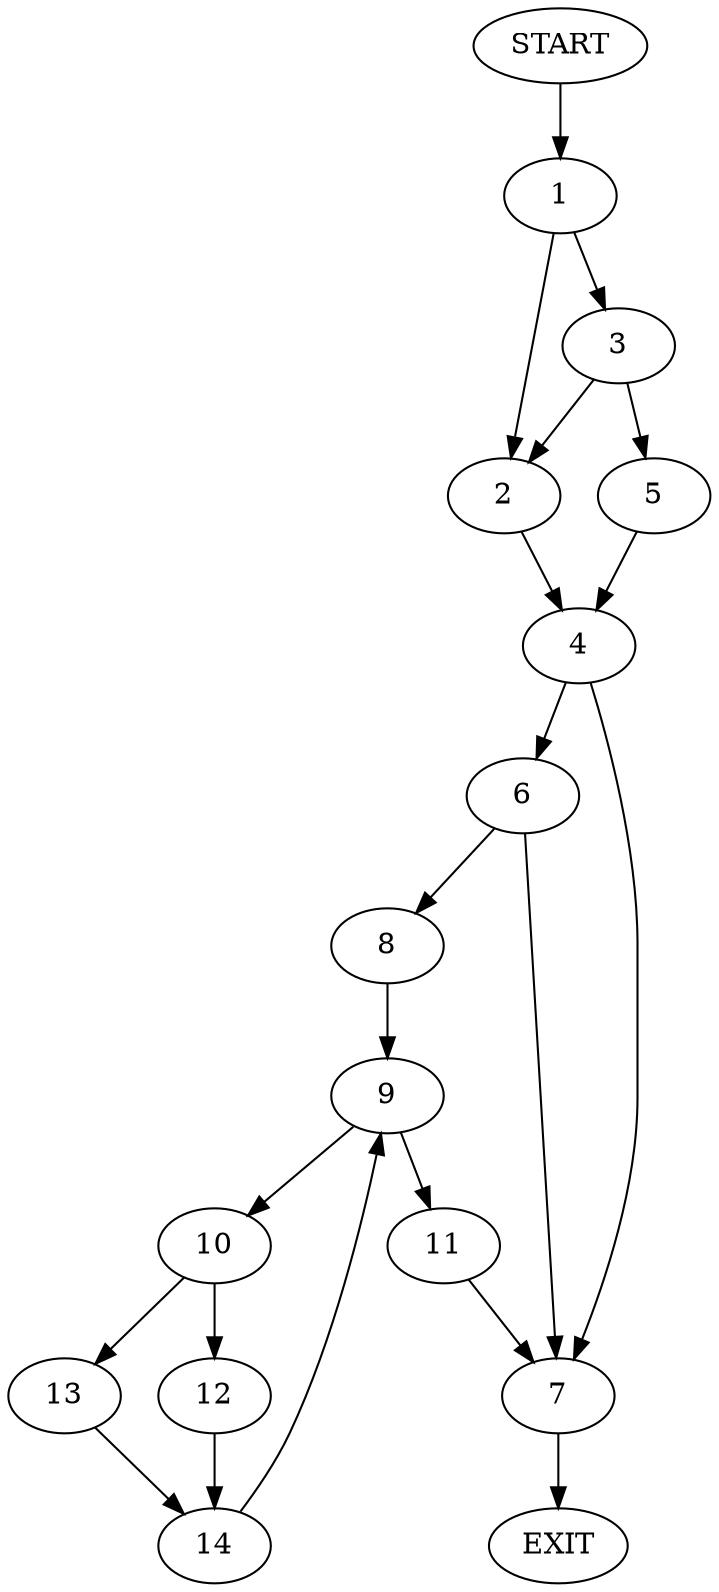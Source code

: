 digraph {
0 [label="START"]
15 [label="EXIT"]
0 -> 1
1 -> 2
1 -> 3
2 -> 4
3 -> 2
3 -> 5
5 -> 4
4 -> 6
4 -> 7
7 -> 15
6 -> 8
6 -> 7
8 -> 9
9 -> 10
9 -> 11
11 -> 7
10 -> 12
10 -> 13
13 -> 14
12 -> 14
14 -> 9
}
